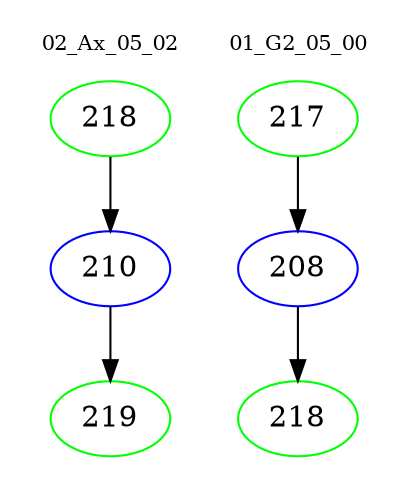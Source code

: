 digraph{
subgraph cluster_0 {
color = white
label = "02_Ax_05_02";
fontsize=10;
T0_218 [label="218", color="green"]
T0_218 -> T0_210 [color="black"]
T0_210 [label="210", color="blue"]
T0_210 -> T0_219 [color="black"]
T0_219 [label="219", color="green"]
}
subgraph cluster_1 {
color = white
label = "01_G2_05_00";
fontsize=10;
T1_217 [label="217", color="green"]
T1_217 -> T1_208 [color="black"]
T1_208 [label="208", color="blue"]
T1_208 -> T1_218 [color="black"]
T1_218 [label="218", color="green"]
}
}
